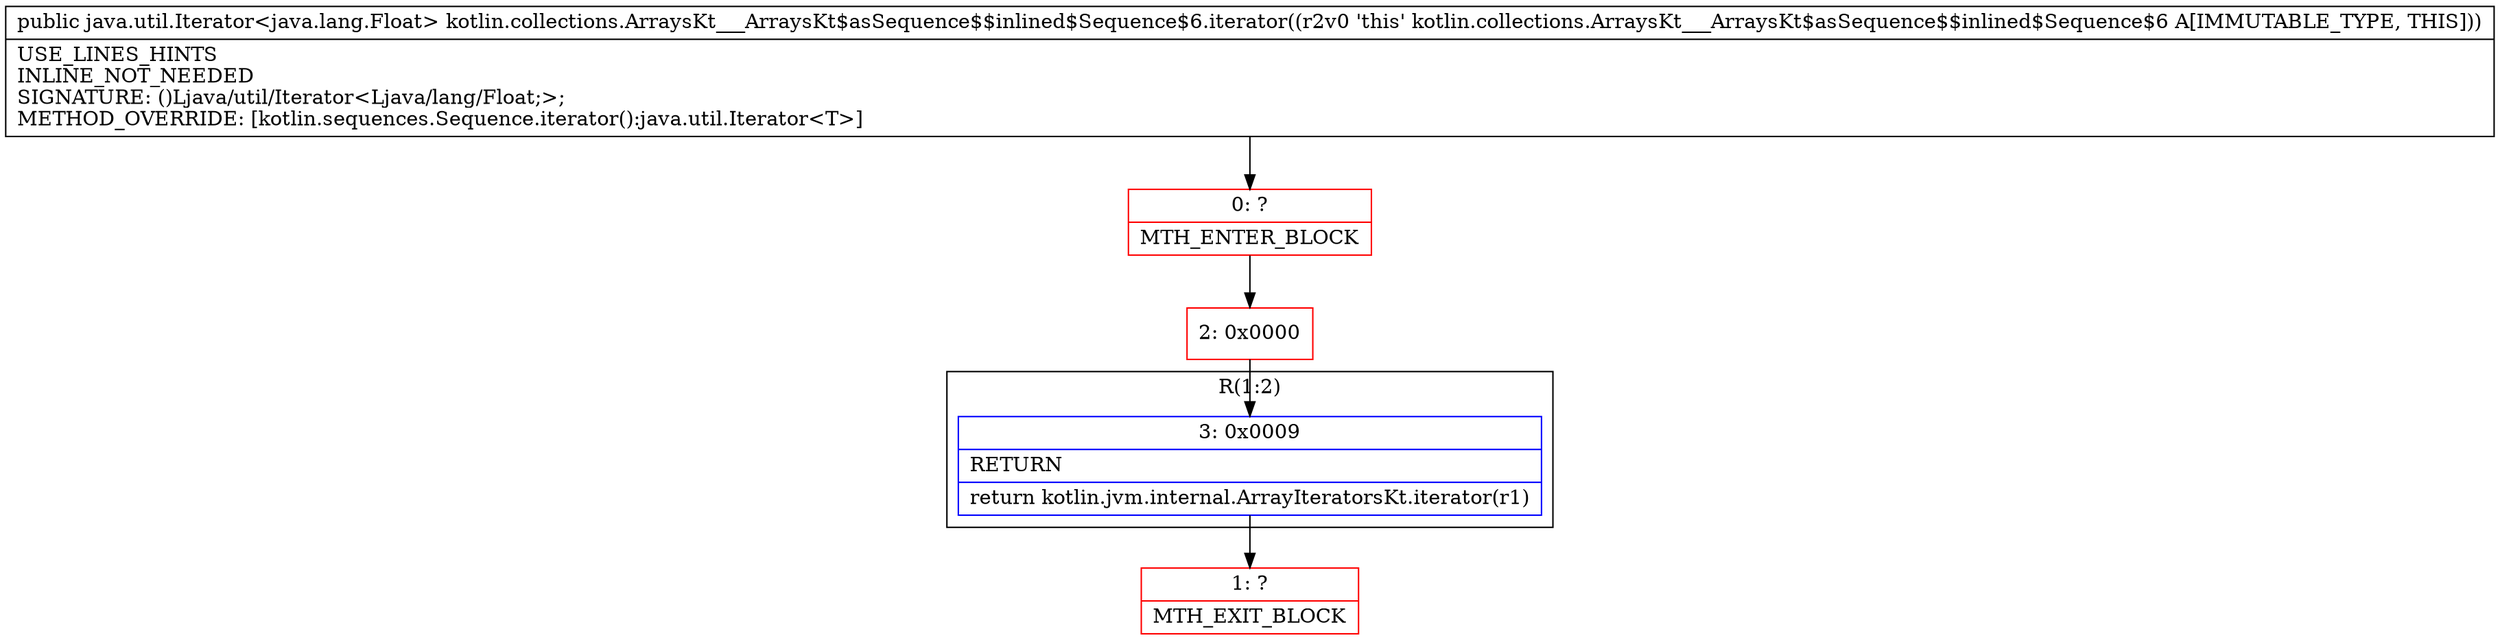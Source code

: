 digraph "CFG forkotlin.collections.ArraysKt___ArraysKt$asSequence$$inlined$Sequence$6.iterator()Ljava\/util\/Iterator;" {
subgraph cluster_Region_1494052709 {
label = "R(1:2)";
node [shape=record,color=blue];
Node_3 [shape=record,label="{3\:\ 0x0009|RETURN\l|return kotlin.jvm.internal.ArrayIteratorsKt.iterator(r1)\l}"];
}
Node_0 [shape=record,color=red,label="{0\:\ ?|MTH_ENTER_BLOCK\l}"];
Node_2 [shape=record,color=red,label="{2\:\ 0x0000}"];
Node_1 [shape=record,color=red,label="{1\:\ ?|MTH_EXIT_BLOCK\l}"];
MethodNode[shape=record,label="{public java.util.Iterator\<java.lang.Float\> kotlin.collections.ArraysKt___ArraysKt$asSequence$$inlined$Sequence$6.iterator((r2v0 'this' kotlin.collections.ArraysKt___ArraysKt$asSequence$$inlined$Sequence$6 A[IMMUTABLE_TYPE, THIS]))  | USE_LINES_HINTS\lINLINE_NOT_NEEDED\lSIGNATURE: ()Ljava\/util\/Iterator\<Ljava\/lang\/Float;\>;\lMETHOD_OVERRIDE: [kotlin.sequences.Sequence.iterator():java.util.Iterator\<T\>]\l}"];
MethodNode -> Node_0;Node_3 -> Node_1;
Node_0 -> Node_2;
Node_2 -> Node_3;
}

